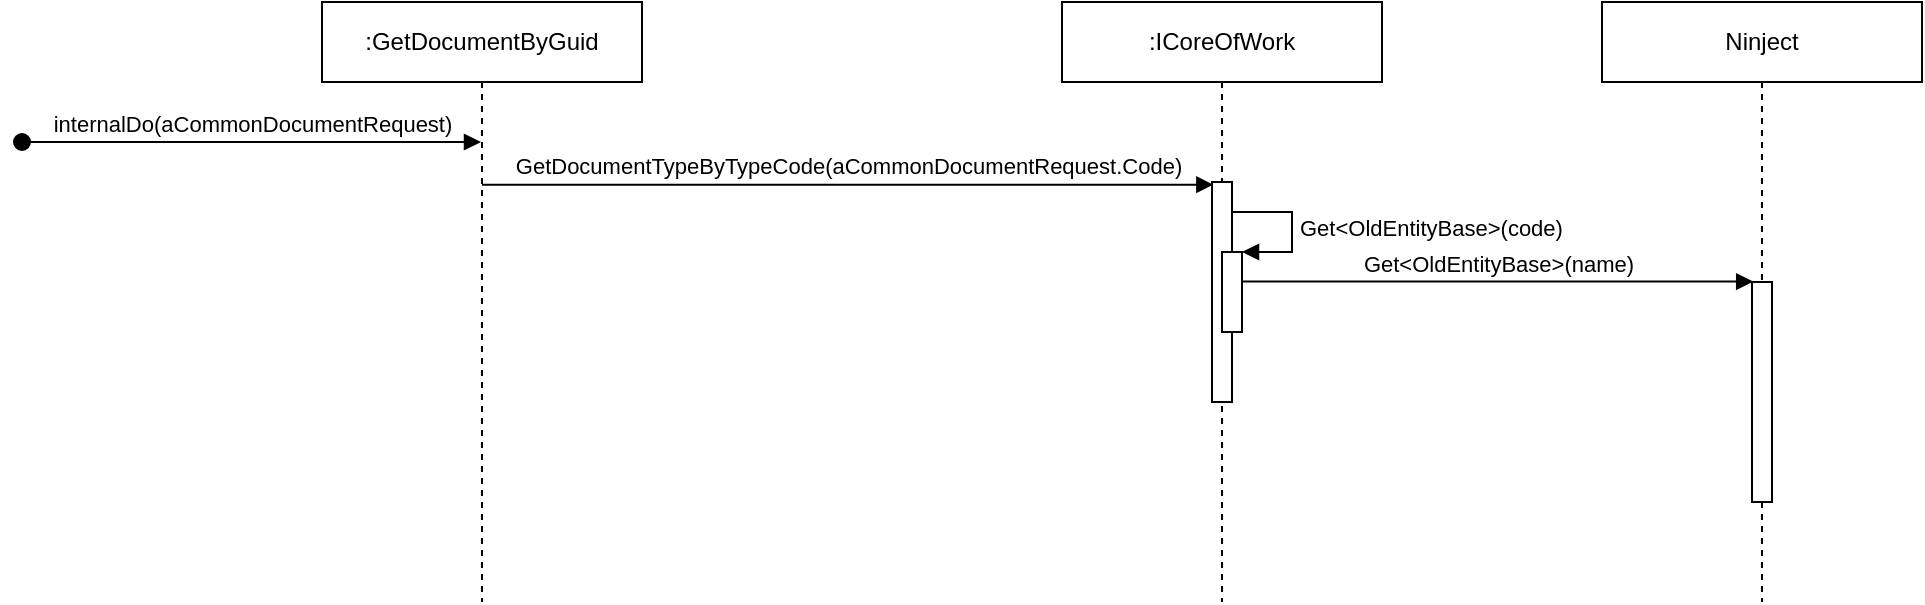 <mxfile version="20.4.0" type="github">
  <diagram id="p5f6WdTLzAqui4o8Hyai" name="Страница 1">
    <mxGraphModel dx="324" dy="349" grid="1" gridSize="10" guides="1" tooltips="1" connect="1" arrows="1" fold="1" page="1" pageScale="1" pageWidth="827" pageHeight="1169" math="0" shadow="0">
      <root>
        <mxCell id="0" />
        <mxCell id="1" parent="0" />
        <mxCell id="NP6vg25aCVnL6aQOL06P-1" value=":GetDocumentByGuid" style="shape=umlLifeline;perimeter=lifelinePerimeter;whiteSpace=wrap;html=1;container=1;collapsible=0;recursiveResize=0;outlineConnect=0;" vertex="1" parent="1">
          <mxGeometry x="160" y="40" width="160" height="300" as="geometry" />
        </mxCell>
        <mxCell id="NP6vg25aCVnL6aQOL06P-2" value="internalDo(aCommonDocumentRequest)" style="html=1;verticalAlign=bottom;startArrow=oval;startFill=1;endArrow=block;startSize=8;rounded=0;" edge="1" parent="1" target="NP6vg25aCVnL6aQOL06P-1">
          <mxGeometry width="60" relative="1" as="geometry">
            <mxPoint x="10" y="110" as="sourcePoint" />
            <mxPoint x="150" y="450" as="targetPoint" />
          </mxGeometry>
        </mxCell>
        <mxCell id="NP6vg25aCVnL6aQOL06P-3" value=":ICoreOfWork" style="shape=umlLifeline;perimeter=lifelinePerimeter;whiteSpace=wrap;html=1;container=1;collapsible=0;recursiveResize=0;outlineConnect=0;" vertex="1" parent="1">
          <mxGeometry x="530" y="40" width="160" height="300" as="geometry" />
        </mxCell>
        <mxCell id="NP6vg25aCVnL6aQOL06P-6" value="" style="html=1;points=[];perimeter=orthogonalPerimeter;" vertex="1" parent="NP6vg25aCVnL6aQOL06P-3">
          <mxGeometry x="75" y="90" width="10" height="110" as="geometry" />
        </mxCell>
        <mxCell id="NP6vg25aCVnL6aQOL06P-5" value="GetDocumentTypeByTypeCode(aCommonDocumentRequest.Code)" style="html=1;verticalAlign=bottom;endArrow=block;rounded=0;entryX=0.068;entryY=0.012;entryDx=0;entryDy=0;entryPerimeter=0;" edge="1" parent="1" source="NP6vg25aCVnL6aQOL06P-1" target="NP6vg25aCVnL6aQOL06P-6">
          <mxGeometry width="80" relative="1" as="geometry">
            <mxPoint x="220" y="240" as="sourcePoint" />
            <mxPoint x="300" y="240" as="targetPoint" />
          </mxGeometry>
        </mxCell>
        <mxCell id="NP6vg25aCVnL6aQOL06P-9" value="" style="html=1;points=[];perimeter=orthogonalPerimeter;" vertex="1" parent="1">
          <mxGeometry x="610" y="165" width="10" height="40" as="geometry" />
        </mxCell>
        <mxCell id="NP6vg25aCVnL6aQOL06P-10" value="Get&amp;lt;OldEntityBase&amp;gt;(code)" style="edgeStyle=orthogonalEdgeStyle;html=1;align=left;spacingLeft=2;endArrow=block;rounded=0;entryX=1;entryY=0;" edge="1" target="NP6vg25aCVnL6aQOL06P-9" parent="1" source="NP6vg25aCVnL6aQOL06P-6">
          <mxGeometry relative="1" as="geometry">
            <mxPoint x="615" y="145" as="sourcePoint" />
            <Array as="points">
              <mxPoint x="645" y="145" />
              <mxPoint x="645" y="165" />
            </Array>
          </mxGeometry>
        </mxCell>
        <mxCell id="NP6vg25aCVnL6aQOL06P-11" value="Ninject" style="shape=umlLifeline;perimeter=lifelinePerimeter;whiteSpace=wrap;html=1;container=1;collapsible=0;recursiveResize=0;outlineConnect=0;" vertex="1" parent="1">
          <mxGeometry x="800" y="40" width="160" height="300" as="geometry" />
        </mxCell>
        <mxCell id="NP6vg25aCVnL6aQOL06P-12" value="" style="html=1;points=[];perimeter=orthogonalPerimeter;" vertex="1" parent="NP6vg25aCVnL6aQOL06P-11">
          <mxGeometry x="75" y="140" width="10" height="110" as="geometry" />
        </mxCell>
        <mxCell id="NP6vg25aCVnL6aQOL06P-14" value="Get&amp;lt;OldEntityBase&amp;gt;(name)" style="html=1;verticalAlign=bottom;endArrow=block;rounded=0;entryX=0.06;entryY=-0.002;entryDx=0;entryDy=0;entryPerimeter=0;" edge="1" parent="1" source="NP6vg25aCVnL6aQOL06P-9" target="NP6vg25aCVnL6aQOL06P-12">
          <mxGeometry width="80" relative="1" as="geometry">
            <mxPoint x="720" y="200" as="sourcePoint" />
            <mxPoint x="800" y="200" as="targetPoint" />
          </mxGeometry>
        </mxCell>
      </root>
    </mxGraphModel>
  </diagram>
</mxfile>
